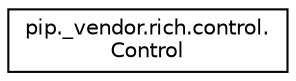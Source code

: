 digraph "Graphical Class Hierarchy"
{
 // LATEX_PDF_SIZE
  edge [fontname="Helvetica",fontsize="10",labelfontname="Helvetica",labelfontsize="10"];
  node [fontname="Helvetica",fontsize="10",shape=record];
  rankdir="LR";
  Node0 [label="pip._vendor.rich.control.\lControl",height=0.2,width=0.4,color="black", fillcolor="white", style="filled",URL="$classpip_1_1__vendor_1_1rich_1_1control_1_1Control.html",tooltip=" "];
}
